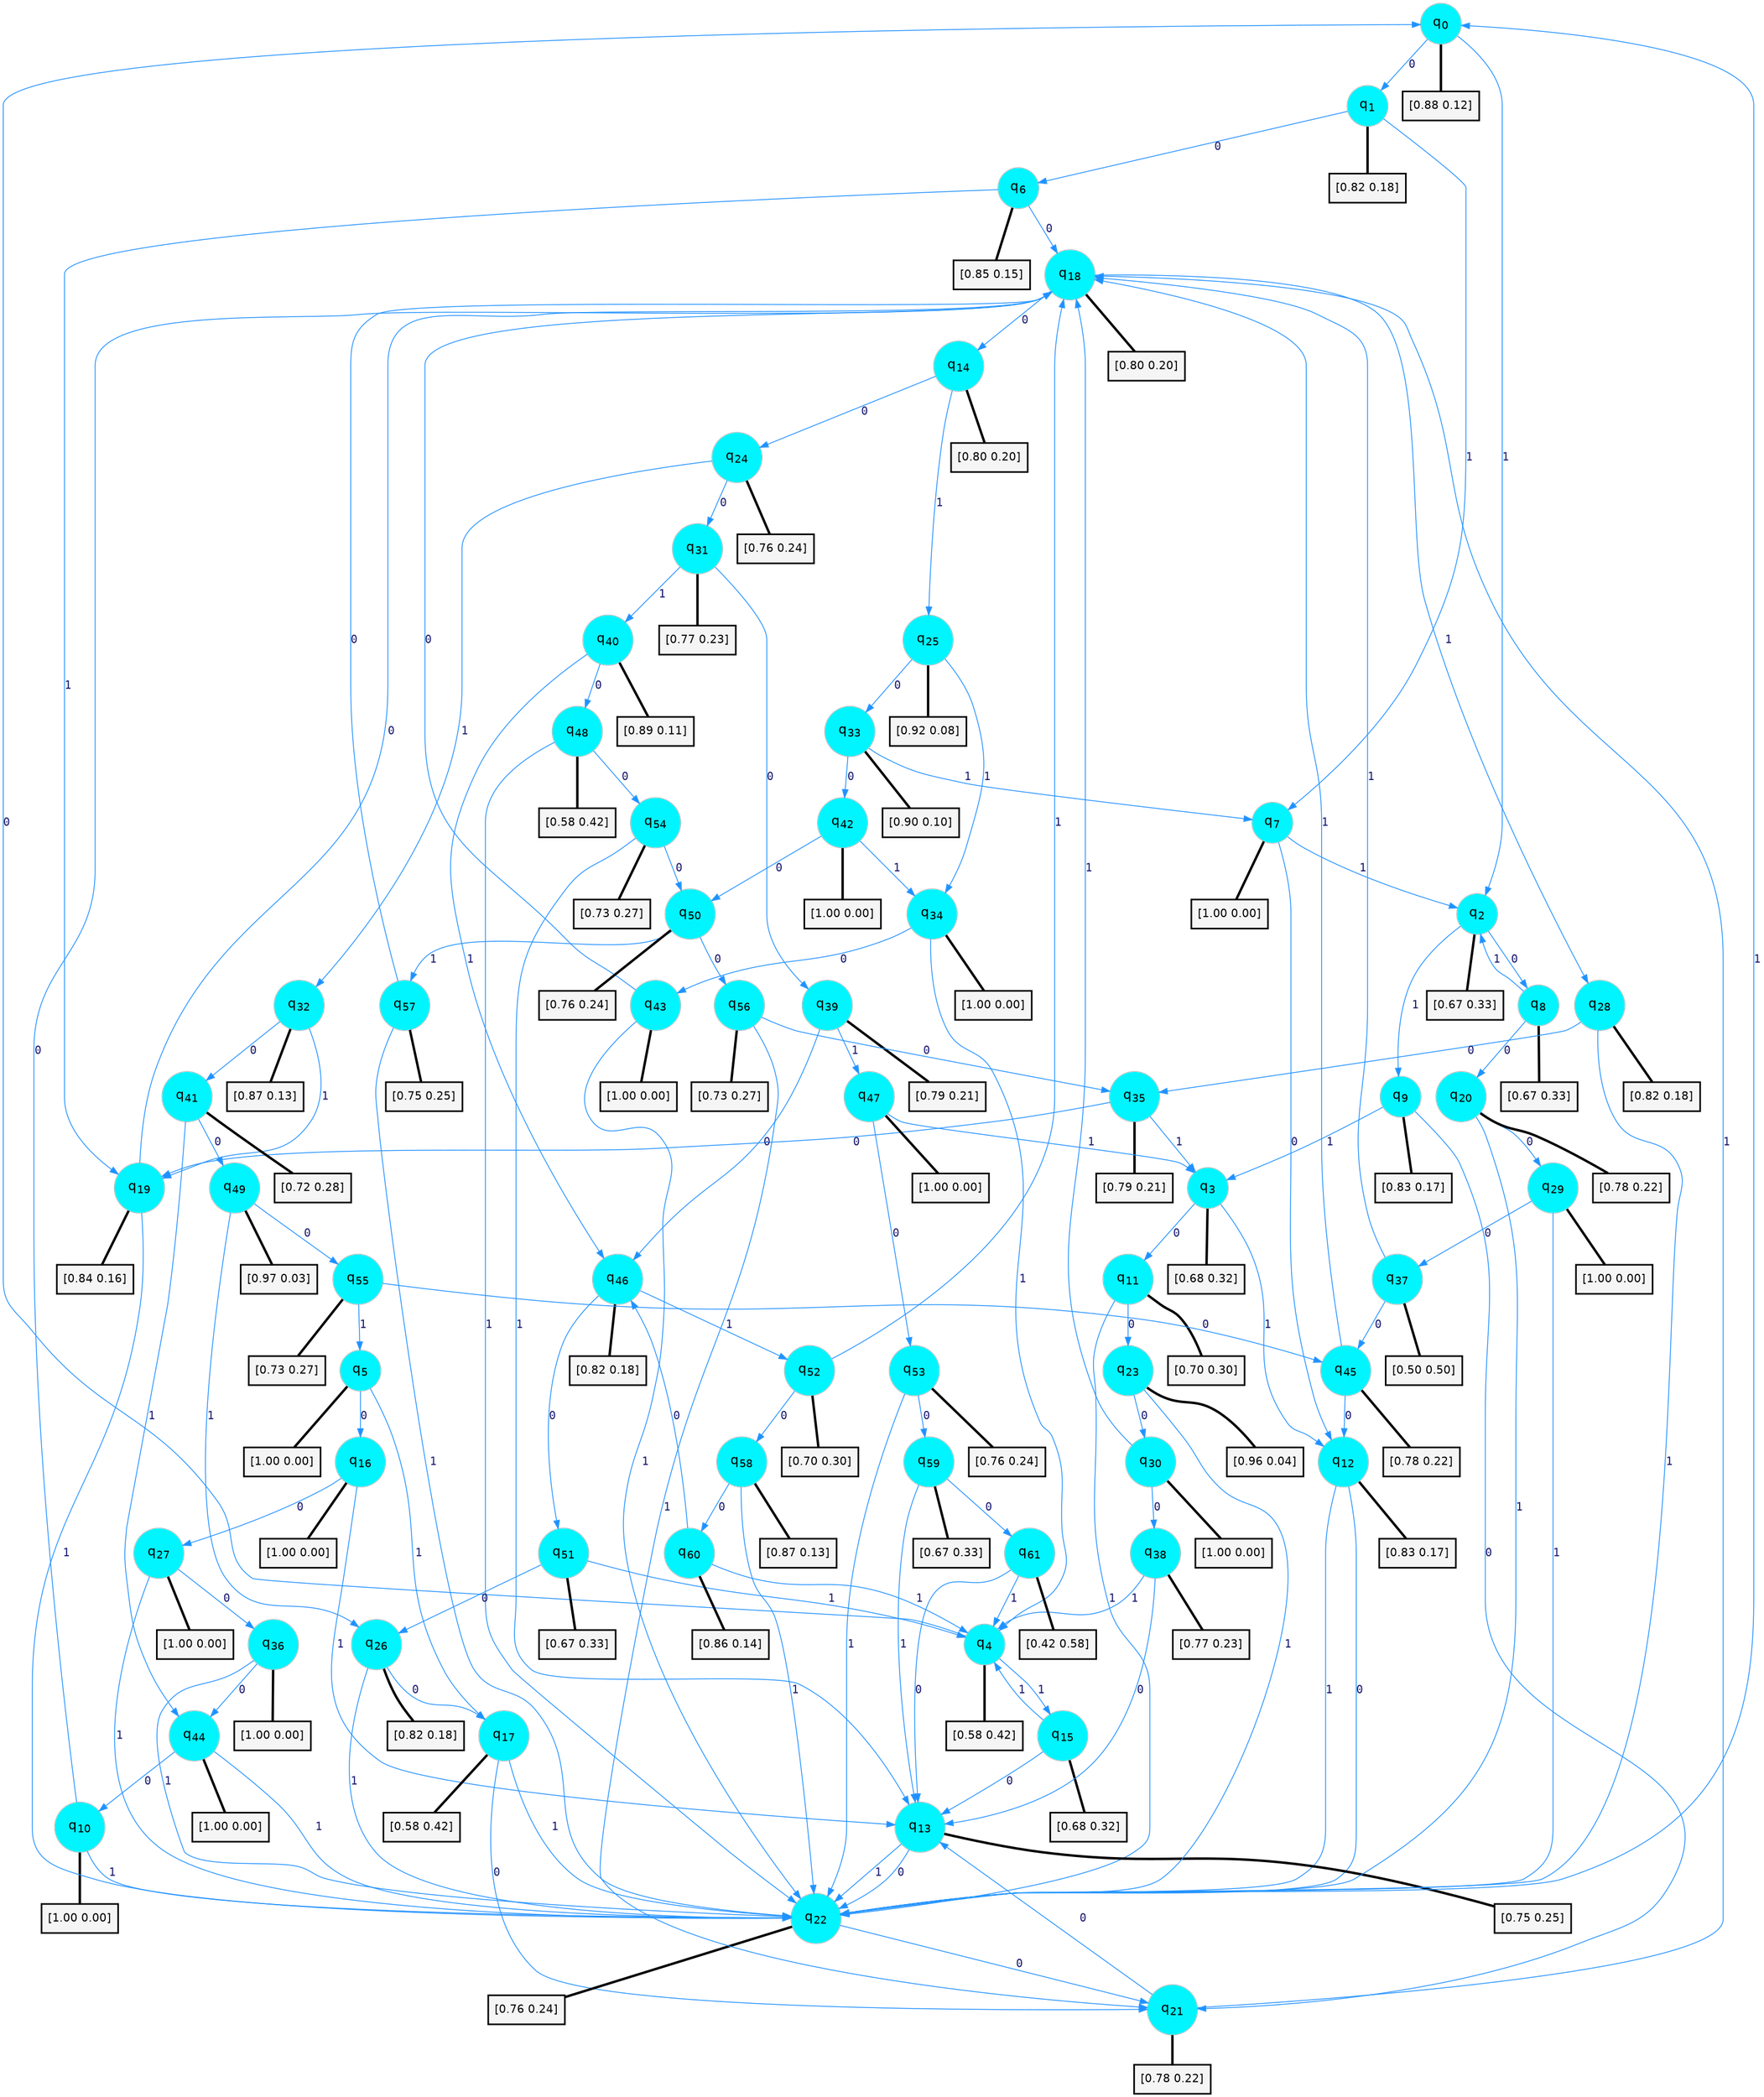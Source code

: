 digraph G {
graph [
bgcolor=transparent, dpi=300, rankdir=TD, size="40,25"];
node [
color=gray, fillcolor=turquoise1, fontcolor=black, fontname=Helvetica, fontsize=16, fontweight=bold, shape=circle, style=filled];
edge [
arrowsize=1, color=dodgerblue1, fontcolor=midnightblue, fontname=courier, fontweight=bold, penwidth=1, style=solid, weight=20];
0[label=<q<SUB>0</SUB>>];
1[label=<q<SUB>1</SUB>>];
2[label=<q<SUB>2</SUB>>];
3[label=<q<SUB>3</SUB>>];
4[label=<q<SUB>4</SUB>>];
5[label=<q<SUB>5</SUB>>];
6[label=<q<SUB>6</SUB>>];
7[label=<q<SUB>7</SUB>>];
8[label=<q<SUB>8</SUB>>];
9[label=<q<SUB>9</SUB>>];
10[label=<q<SUB>10</SUB>>];
11[label=<q<SUB>11</SUB>>];
12[label=<q<SUB>12</SUB>>];
13[label=<q<SUB>13</SUB>>];
14[label=<q<SUB>14</SUB>>];
15[label=<q<SUB>15</SUB>>];
16[label=<q<SUB>16</SUB>>];
17[label=<q<SUB>17</SUB>>];
18[label=<q<SUB>18</SUB>>];
19[label=<q<SUB>19</SUB>>];
20[label=<q<SUB>20</SUB>>];
21[label=<q<SUB>21</SUB>>];
22[label=<q<SUB>22</SUB>>];
23[label=<q<SUB>23</SUB>>];
24[label=<q<SUB>24</SUB>>];
25[label=<q<SUB>25</SUB>>];
26[label=<q<SUB>26</SUB>>];
27[label=<q<SUB>27</SUB>>];
28[label=<q<SUB>28</SUB>>];
29[label=<q<SUB>29</SUB>>];
30[label=<q<SUB>30</SUB>>];
31[label=<q<SUB>31</SUB>>];
32[label=<q<SUB>32</SUB>>];
33[label=<q<SUB>33</SUB>>];
34[label=<q<SUB>34</SUB>>];
35[label=<q<SUB>35</SUB>>];
36[label=<q<SUB>36</SUB>>];
37[label=<q<SUB>37</SUB>>];
38[label=<q<SUB>38</SUB>>];
39[label=<q<SUB>39</SUB>>];
40[label=<q<SUB>40</SUB>>];
41[label=<q<SUB>41</SUB>>];
42[label=<q<SUB>42</SUB>>];
43[label=<q<SUB>43</SUB>>];
44[label=<q<SUB>44</SUB>>];
45[label=<q<SUB>45</SUB>>];
46[label=<q<SUB>46</SUB>>];
47[label=<q<SUB>47</SUB>>];
48[label=<q<SUB>48</SUB>>];
49[label=<q<SUB>49</SUB>>];
50[label=<q<SUB>50</SUB>>];
51[label=<q<SUB>51</SUB>>];
52[label=<q<SUB>52</SUB>>];
53[label=<q<SUB>53</SUB>>];
54[label=<q<SUB>54</SUB>>];
55[label=<q<SUB>55</SUB>>];
56[label=<q<SUB>56</SUB>>];
57[label=<q<SUB>57</SUB>>];
58[label=<q<SUB>58</SUB>>];
59[label=<q<SUB>59</SUB>>];
60[label=<q<SUB>60</SUB>>];
61[label=<q<SUB>61</SUB>>];
62[label="[0.88 0.12]", shape=box,fontcolor=black, fontname=Helvetica, fontsize=14, penwidth=2, fillcolor=whitesmoke,color=black];
63[label="[0.82 0.18]", shape=box,fontcolor=black, fontname=Helvetica, fontsize=14, penwidth=2, fillcolor=whitesmoke,color=black];
64[label="[0.67 0.33]", shape=box,fontcolor=black, fontname=Helvetica, fontsize=14, penwidth=2, fillcolor=whitesmoke,color=black];
65[label="[0.68 0.32]", shape=box,fontcolor=black, fontname=Helvetica, fontsize=14, penwidth=2, fillcolor=whitesmoke,color=black];
66[label="[0.58 0.42]", shape=box,fontcolor=black, fontname=Helvetica, fontsize=14, penwidth=2, fillcolor=whitesmoke,color=black];
67[label="[1.00 0.00]", shape=box,fontcolor=black, fontname=Helvetica, fontsize=14, penwidth=2, fillcolor=whitesmoke,color=black];
68[label="[0.85 0.15]", shape=box,fontcolor=black, fontname=Helvetica, fontsize=14, penwidth=2, fillcolor=whitesmoke,color=black];
69[label="[1.00 0.00]", shape=box,fontcolor=black, fontname=Helvetica, fontsize=14, penwidth=2, fillcolor=whitesmoke,color=black];
70[label="[0.67 0.33]", shape=box,fontcolor=black, fontname=Helvetica, fontsize=14, penwidth=2, fillcolor=whitesmoke,color=black];
71[label="[0.83 0.17]", shape=box,fontcolor=black, fontname=Helvetica, fontsize=14, penwidth=2, fillcolor=whitesmoke,color=black];
72[label="[1.00 0.00]", shape=box,fontcolor=black, fontname=Helvetica, fontsize=14, penwidth=2, fillcolor=whitesmoke,color=black];
73[label="[0.70 0.30]", shape=box,fontcolor=black, fontname=Helvetica, fontsize=14, penwidth=2, fillcolor=whitesmoke,color=black];
74[label="[0.83 0.17]", shape=box,fontcolor=black, fontname=Helvetica, fontsize=14, penwidth=2, fillcolor=whitesmoke,color=black];
75[label="[0.75 0.25]", shape=box,fontcolor=black, fontname=Helvetica, fontsize=14, penwidth=2, fillcolor=whitesmoke,color=black];
76[label="[0.80 0.20]", shape=box,fontcolor=black, fontname=Helvetica, fontsize=14, penwidth=2, fillcolor=whitesmoke,color=black];
77[label="[0.68 0.32]", shape=box,fontcolor=black, fontname=Helvetica, fontsize=14, penwidth=2, fillcolor=whitesmoke,color=black];
78[label="[1.00 0.00]", shape=box,fontcolor=black, fontname=Helvetica, fontsize=14, penwidth=2, fillcolor=whitesmoke,color=black];
79[label="[0.58 0.42]", shape=box,fontcolor=black, fontname=Helvetica, fontsize=14, penwidth=2, fillcolor=whitesmoke,color=black];
80[label="[0.80 0.20]", shape=box,fontcolor=black, fontname=Helvetica, fontsize=14, penwidth=2, fillcolor=whitesmoke,color=black];
81[label="[0.84 0.16]", shape=box,fontcolor=black, fontname=Helvetica, fontsize=14, penwidth=2, fillcolor=whitesmoke,color=black];
82[label="[0.78 0.22]", shape=box,fontcolor=black, fontname=Helvetica, fontsize=14, penwidth=2, fillcolor=whitesmoke,color=black];
83[label="[0.78 0.22]", shape=box,fontcolor=black, fontname=Helvetica, fontsize=14, penwidth=2, fillcolor=whitesmoke,color=black];
84[label="[0.76 0.24]", shape=box,fontcolor=black, fontname=Helvetica, fontsize=14, penwidth=2, fillcolor=whitesmoke,color=black];
85[label="[0.96 0.04]", shape=box,fontcolor=black, fontname=Helvetica, fontsize=14, penwidth=2, fillcolor=whitesmoke,color=black];
86[label="[0.76 0.24]", shape=box,fontcolor=black, fontname=Helvetica, fontsize=14, penwidth=2, fillcolor=whitesmoke,color=black];
87[label="[0.92 0.08]", shape=box,fontcolor=black, fontname=Helvetica, fontsize=14, penwidth=2, fillcolor=whitesmoke,color=black];
88[label="[0.82 0.18]", shape=box,fontcolor=black, fontname=Helvetica, fontsize=14, penwidth=2, fillcolor=whitesmoke,color=black];
89[label="[1.00 0.00]", shape=box,fontcolor=black, fontname=Helvetica, fontsize=14, penwidth=2, fillcolor=whitesmoke,color=black];
90[label="[0.82 0.18]", shape=box,fontcolor=black, fontname=Helvetica, fontsize=14, penwidth=2, fillcolor=whitesmoke,color=black];
91[label="[1.00 0.00]", shape=box,fontcolor=black, fontname=Helvetica, fontsize=14, penwidth=2, fillcolor=whitesmoke,color=black];
92[label="[1.00 0.00]", shape=box,fontcolor=black, fontname=Helvetica, fontsize=14, penwidth=2, fillcolor=whitesmoke,color=black];
93[label="[0.77 0.23]", shape=box,fontcolor=black, fontname=Helvetica, fontsize=14, penwidth=2, fillcolor=whitesmoke,color=black];
94[label="[0.87 0.13]", shape=box,fontcolor=black, fontname=Helvetica, fontsize=14, penwidth=2, fillcolor=whitesmoke,color=black];
95[label="[0.90 0.10]", shape=box,fontcolor=black, fontname=Helvetica, fontsize=14, penwidth=2, fillcolor=whitesmoke,color=black];
96[label="[1.00 0.00]", shape=box,fontcolor=black, fontname=Helvetica, fontsize=14, penwidth=2, fillcolor=whitesmoke,color=black];
97[label="[0.79 0.21]", shape=box,fontcolor=black, fontname=Helvetica, fontsize=14, penwidth=2, fillcolor=whitesmoke,color=black];
98[label="[1.00 0.00]", shape=box,fontcolor=black, fontname=Helvetica, fontsize=14, penwidth=2, fillcolor=whitesmoke,color=black];
99[label="[0.50 0.50]", shape=box,fontcolor=black, fontname=Helvetica, fontsize=14, penwidth=2, fillcolor=whitesmoke,color=black];
100[label="[0.77 0.23]", shape=box,fontcolor=black, fontname=Helvetica, fontsize=14, penwidth=2, fillcolor=whitesmoke,color=black];
101[label="[0.79 0.21]", shape=box,fontcolor=black, fontname=Helvetica, fontsize=14, penwidth=2, fillcolor=whitesmoke,color=black];
102[label="[0.89 0.11]", shape=box,fontcolor=black, fontname=Helvetica, fontsize=14, penwidth=2, fillcolor=whitesmoke,color=black];
103[label="[0.72 0.28]", shape=box,fontcolor=black, fontname=Helvetica, fontsize=14, penwidth=2, fillcolor=whitesmoke,color=black];
104[label="[1.00 0.00]", shape=box,fontcolor=black, fontname=Helvetica, fontsize=14, penwidth=2, fillcolor=whitesmoke,color=black];
105[label="[1.00 0.00]", shape=box,fontcolor=black, fontname=Helvetica, fontsize=14, penwidth=2, fillcolor=whitesmoke,color=black];
106[label="[1.00 0.00]", shape=box,fontcolor=black, fontname=Helvetica, fontsize=14, penwidth=2, fillcolor=whitesmoke,color=black];
107[label="[0.78 0.22]", shape=box,fontcolor=black, fontname=Helvetica, fontsize=14, penwidth=2, fillcolor=whitesmoke,color=black];
108[label="[0.82 0.18]", shape=box,fontcolor=black, fontname=Helvetica, fontsize=14, penwidth=2, fillcolor=whitesmoke,color=black];
109[label="[1.00 0.00]", shape=box,fontcolor=black, fontname=Helvetica, fontsize=14, penwidth=2, fillcolor=whitesmoke,color=black];
110[label="[0.58 0.42]", shape=box,fontcolor=black, fontname=Helvetica, fontsize=14, penwidth=2, fillcolor=whitesmoke,color=black];
111[label="[0.97 0.03]", shape=box,fontcolor=black, fontname=Helvetica, fontsize=14, penwidth=2, fillcolor=whitesmoke,color=black];
112[label="[0.76 0.24]", shape=box,fontcolor=black, fontname=Helvetica, fontsize=14, penwidth=2, fillcolor=whitesmoke,color=black];
113[label="[0.67 0.33]", shape=box,fontcolor=black, fontname=Helvetica, fontsize=14, penwidth=2, fillcolor=whitesmoke,color=black];
114[label="[0.70 0.30]", shape=box,fontcolor=black, fontname=Helvetica, fontsize=14, penwidth=2, fillcolor=whitesmoke,color=black];
115[label="[0.76 0.24]", shape=box,fontcolor=black, fontname=Helvetica, fontsize=14, penwidth=2, fillcolor=whitesmoke,color=black];
116[label="[0.73 0.27]", shape=box,fontcolor=black, fontname=Helvetica, fontsize=14, penwidth=2, fillcolor=whitesmoke,color=black];
117[label="[0.73 0.27]", shape=box,fontcolor=black, fontname=Helvetica, fontsize=14, penwidth=2, fillcolor=whitesmoke,color=black];
118[label="[0.73 0.27]", shape=box,fontcolor=black, fontname=Helvetica, fontsize=14, penwidth=2, fillcolor=whitesmoke,color=black];
119[label="[0.75 0.25]", shape=box,fontcolor=black, fontname=Helvetica, fontsize=14, penwidth=2, fillcolor=whitesmoke,color=black];
120[label="[0.87 0.13]", shape=box,fontcolor=black, fontname=Helvetica, fontsize=14, penwidth=2, fillcolor=whitesmoke,color=black];
121[label="[0.67 0.33]", shape=box,fontcolor=black, fontname=Helvetica, fontsize=14, penwidth=2, fillcolor=whitesmoke,color=black];
122[label="[0.86 0.14]", shape=box,fontcolor=black, fontname=Helvetica, fontsize=14, penwidth=2, fillcolor=whitesmoke,color=black];
123[label="[0.42 0.58]", shape=box,fontcolor=black, fontname=Helvetica, fontsize=14, penwidth=2, fillcolor=whitesmoke,color=black];
0->1 [label=0];
0->2 [label=1];
0->62 [arrowhead=none, penwidth=3,color=black];
1->6 [label=0];
1->7 [label=1];
1->63 [arrowhead=none, penwidth=3,color=black];
2->8 [label=0];
2->9 [label=1];
2->64 [arrowhead=none, penwidth=3,color=black];
3->11 [label=0];
3->12 [label=1];
3->65 [arrowhead=none, penwidth=3,color=black];
4->0 [label=0];
4->15 [label=1];
4->66 [arrowhead=none, penwidth=3,color=black];
5->16 [label=0];
5->17 [label=1];
5->67 [arrowhead=none, penwidth=3,color=black];
6->18 [label=0];
6->19 [label=1];
6->68 [arrowhead=none, penwidth=3,color=black];
7->12 [label=0];
7->2 [label=1];
7->69 [arrowhead=none, penwidth=3,color=black];
8->20 [label=0];
8->2 [label=1];
8->70 [arrowhead=none, penwidth=3,color=black];
9->21 [label=0];
9->3 [label=1];
9->71 [arrowhead=none, penwidth=3,color=black];
10->18 [label=0];
10->22 [label=1];
10->72 [arrowhead=none, penwidth=3,color=black];
11->23 [label=0];
11->22 [label=1];
11->73 [arrowhead=none, penwidth=3,color=black];
12->22 [label=0];
12->22 [label=1];
12->74 [arrowhead=none, penwidth=3,color=black];
13->22 [label=0];
13->22 [label=1];
13->75 [arrowhead=none, penwidth=3,color=black];
14->24 [label=0];
14->25 [label=1];
14->76 [arrowhead=none, penwidth=3,color=black];
15->13 [label=0];
15->4 [label=1];
15->77 [arrowhead=none, penwidth=3,color=black];
16->27 [label=0];
16->13 [label=1];
16->78 [arrowhead=none, penwidth=3,color=black];
17->21 [label=0];
17->22 [label=1];
17->79 [arrowhead=none, penwidth=3,color=black];
18->14 [label=0];
18->28 [label=1];
18->80 [arrowhead=none, penwidth=3,color=black];
19->18 [label=0];
19->22 [label=1];
19->81 [arrowhead=none, penwidth=3,color=black];
20->29 [label=0];
20->22 [label=1];
20->82 [arrowhead=none, penwidth=3,color=black];
21->13 [label=0];
21->18 [label=1];
21->83 [arrowhead=none, penwidth=3,color=black];
22->21 [label=0];
22->0 [label=1];
22->84 [arrowhead=none, penwidth=3,color=black];
23->30 [label=0];
23->22 [label=1];
23->85 [arrowhead=none, penwidth=3,color=black];
24->31 [label=0];
24->32 [label=1];
24->86 [arrowhead=none, penwidth=3,color=black];
25->33 [label=0];
25->34 [label=1];
25->87 [arrowhead=none, penwidth=3,color=black];
26->17 [label=0];
26->22 [label=1];
26->88 [arrowhead=none, penwidth=3,color=black];
27->36 [label=0];
27->22 [label=1];
27->89 [arrowhead=none, penwidth=3,color=black];
28->35 [label=0];
28->22 [label=1];
28->90 [arrowhead=none, penwidth=3,color=black];
29->37 [label=0];
29->22 [label=1];
29->91 [arrowhead=none, penwidth=3,color=black];
30->38 [label=0];
30->18 [label=1];
30->92 [arrowhead=none, penwidth=3,color=black];
31->39 [label=0];
31->40 [label=1];
31->93 [arrowhead=none, penwidth=3,color=black];
32->41 [label=0];
32->19 [label=1];
32->94 [arrowhead=none, penwidth=3,color=black];
33->42 [label=0];
33->7 [label=1];
33->95 [arrowhead=none, penwidth=3,color=black];
34->43 [label=0];
34->4 [label=1];
34->96 [arrowhead=none, penwidth=3,color=black];
35->19 [label=0];
35->3 [label=1];
35->97 [arrowhead=none, penwidth=3,color=black];
36->44 [label=0];
36->22 [label=1];
36->98 [arrowhead=none, penwidth=3,color=black];
37->45 [label=0];
37->18 [label=1];
37->99 [arrowhead=none, penwidth=3,color=black];
38->13 [label=0];
38->4 [label=1];
38->100 [arrowhead=none, penwidth=3,color=black];
39->46 [label=0];
39->47 [label=1];
39->101 [arrowhead=none, penwidth=3,color=black];
40->48 [label=0];
40->46 [label=1];
40->102 [arrowhead=none, penwidth=3,color=black];
41->49 [label=0];
41->44 [label=1];
41->103 [arrowhead=none, penwidth=3,color=black];
42->50 [label=0];
42->34 [label=1];
42->104 [arrowhead=none, penwidth=3,color=black];
43->18 [label=0];
43->22 [label=1];
43->105 [arrowhead=none, penwidth=3,color=black];
44->10 [label=0];
44->22 [label=1];
44->106 [arrowhead=none, penwidth=3,color=black];
45->12 [label=0];
45->18 [label=1];
45->107 [arrowhead=none, penwidth=3,color=black];
46->51 [label=0];
46->52 [label=1];
46->108 [arrowhead=none, penwidth=3,color=black];
47->53 [label=0];
47->3 [label=1];
47->109 [arrowhead=none, penwidth=3,color=black];
48->54 [label=0];
48->22 [label=1];
48->110 [arrowhead=none, penwidth=3,color=black];
49->55 [label=0];
49->26 [label=1];
49->111 [arrowhead=none, penwidth=3,color=black];
50->56 [label=0];
50->57 [label=1];
50->112 [arrowhead=none, penwidth=3,color=black];
51->26 [label=0];
51->4 [label=1];
51->113 [arrowhead=none, penwidth=3,color=black];
52->58 [label=0];
52->18 [label=1];
52->114 [arrowhead=none, penwidth=3,color=black];
53->59 [label=0];
53->22 [label=1];
53->115 [arrowhead=none, penwidth=3,color=black];
54->50 [label=0];
54->13 [label=1];
54->116 [arrowhead=none, penwidth=3,color=black];
55->45 [label=0];
55->5 [label=1];
55->117 [arrowhead=none, penwidth=3,color=black];
56->35 [label=0];
56->21 [label=1];
56->118 [arrowhead=none, penwidth=3,color=black];
57->18 [label=0];
57->22 [label=1];
57->119 [arrowhead=none, penwidth=3,color=black];
58->60 [label=0];
58->22 [label=1];
58->120 [arrowhead=none, penwidth=3,color=black];
59->61 [label=0];
59->13 [label=1];
59->121 [arrowhead=none, penwidth=3,color=black];
60->46 [label=0];
60->4 [label=1];
60->122 [arrowhead=none, penwidth=3,color=black];
61->13 [label=0];
61->4 [label=1];
61->123 [arrowhead=none, penwidth=3,color=black];
}
